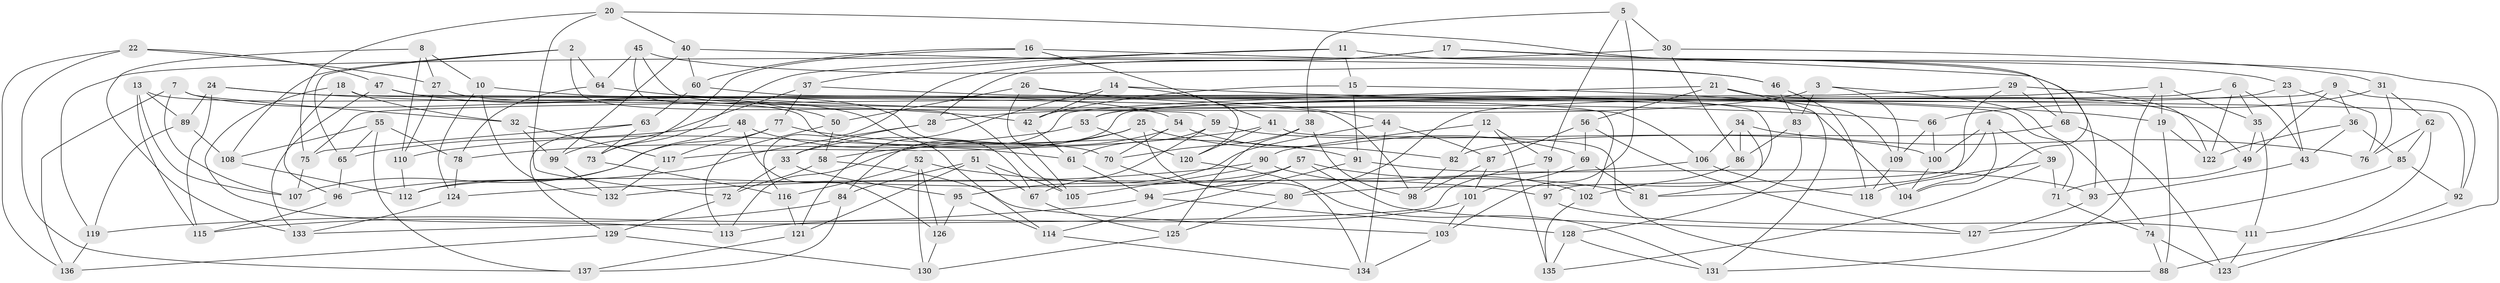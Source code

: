 // coarse degree distribution, {4: 0.449438202247191, 5: 0.056179775280898875, 6: 0.48314606741573035, 3: 0.011235955056179775}
// Generated by graph-tools (version 1.1) at 2025/42/03/06/25 10:42:16]
// undirected, 137 vertices, 274 edges
graph export_dot {
graph [start="1"]
  node [color=gray90,style=filled];
  1;
  2;
  3;
  4;
  5;
  6;
  7;
  8;
  9;
  10;
  11;
  12;
  13;
  14;
  15;
  16;
  17;
  18;
  19;
  20;
  21;
  22;
  23;
  24;
  25;
  26;
  27;
  28;
  29;
  30;
  31;
  32;
  33;
  34;
  35;
  36;
  37;
  38;
  39;
  40;
  41;
  42;
  43;
  44;
  45;
  46;
  47;
  48;
  49;
  50;
  51;
  52;
  53;
  54;
  55;
  56;
  57;
  58;
  59;
  60;
  61;
  62;
  63;
  64;
  65;
  66;
  67;
  68;
  69;
  70;
  71;
  72;
  73;
  74;
  75;
  76;
  77;
  78;
  79;
  80;
  81;
  82;
  83;
  84;
  85;
  86;
  87;
  88;
  89;
  90;
  91;
  92;
  93;
  94;
  95;
  96;
  97;
  98;
  99;
  100;
  101;
  102;
  103;
  104;
  105;
  106;
  107;
  108;
  109;
  110;
  111;
  112;
  113;
  114;
  115;
  116;
  117;
  118;
  119;
  120;
  121;
  122;
  123;
  124;
  125;
  126;
  127;
  128;
  129;
  130;
  131;
  132;
  133;
  134;
  135;
  136;
  137;
  1 -- 53;
  1 -- 131;
  1 -- 19;
  1 -- 35;
  2 -- 64;
  2 -- 105;
  2 -- 108;
  2 -- 65;
  3 -- 28;
  3 -- 83;
  3 -- 109;
  3 -- 74;
  4 -- 100;
  4 -- 80;
  4 -- 104;
  4 -- 39;
  5 -- 30;
  5 -- 103;
  5 -- 79;
  5 -- 38;
  6 -- 35;
  6 -- 43;
  6 -- 80;
  6 -- 122;
  7 -- 114;
  7 -- 136;
  7 -- 32;
  7 -- 107;
  8 -- 110;
  8 -- 27;
  8 -- 10;
  8 -- 133;
  9 -- 117;
  9 -- 49;
  9 -- 36;
  9 -- 92;
  10 -- 132;
  10 -- 54;
  10 -- 124;
  11 -- 37;
  11 -- 15;
  11 -- 73;
  11 -- 88;
  12 -- 135;
  12 -- 79;
  12 -- 90;
  12 -- 82;
  13 -- 89;
  13 -- 70;
  13 -- 107;
  13 -- 115;
  14 -- 42;
  14 -- 120;
  14 -- 19;
  14 -- 121;
  15 -- 91;
  15 -- 42;
  15 -- 109;
  16 -- 60;
  16 -- 73;
  16 -- 41;
  16 -- 93;
  17 -- 23;
  17 -- 28;
  17 -- 104;
  17 -- 116;
  18 -- 32;
  18 -- 102;
  18 -- 96;
  18 -- 113;
  19 -- 88;
  19 -- 122;
  20 -- 75;
  20 -- 68;
  20 -- 72;
  20 -- 40;
  21 -- 49;
  21 -- 56;
  21 -- 84;
  21 -- 131;
  22 -- 136;
  22 -- 27;
  22 -- 47;
  22 -- 137;
  23 -- 43;
  23 -- 76;
  23 -- 53;
  24 -- 98;
  24 -- 115;
  24 -- 89;
  24 -- 42;
  25 -- 33;
  25 -- 69;
  25 -- 131;
  25 -- 58;
  26 -- 50;
  26 -- 105;
  26 -- 97;
  26 -- 44;
  27 -- 110;
  27 -- 67;
  28 -- 96;
  28 -- 33;
  29 -- 81;
  29 -- 68;
  29 -- 75;
  29 -- 122;
  30 -- 86;
  30 -- 119;
  30 -- 31;
  31 -- 76;
  31 -- 62;
  31 -- 66;
  32 -- 117;
  32 -- 99;
  33 -- 72;
  33 -- 95;
  34 -- 106;
  34 -- 76;
  34 -- 86;
  34 -- 81;
  35 -- 49;
  35 -- 111;
  36 -- 43;
  36 -- 122;
  36 -- 85;
  37 -- 71;
  37 -- 77;
  37 -- 99;
  38 -- 70;
  38 -- 125;
  38 -- 98;
  39 -- 135;
  39 -- 71;
  39 -- 118;
  40 -- 46;
  40 -- 99;
  40 -- 60;
  41 -- 120;
  41 -- 88;
  41 -- 110;
  42 -- 61;
  43 -- 93;
  44 -- 95;
  44 -- 134;
  44 -- 87;
  45 -- 59;
  45 -- 64;
  45 -- 106;
  45 -- 46;
  46 -- 83;
  46 -- 118;
  47 -- 50;
  47 -- 92;
  47 -- 133;
  48 -- 126;
  48 -- 65;
  48 -- 61;
  48 -- 112;
  49 -- 71;
  50 -- 113;
  50 -- 58;
  51 -- 84;
  51 -- 121;
  51 -- 67;
  51 -- 105;
  52 -- 126;
  52 -- 97;
  52 -- 130;
  52 -- 116;
  53 -- 78;
  53 -- 120;
  54 -- 82;
  54 -- 113;
  54 -- 70;
  55 -- 78;
  55 -- 108;
  55 -- 137;
  55 -- 65;
  56 -- 127;
  56 -- 87;
  56 -- 69;
  57 -- 81;
  57 -- 127;
  57 -- 112;
  57 -- 94;
  58 -- 103;
  58 -- 72;
  59 -- 61;
  59 -- 100;
  59 -- 67;
  60 -- 63;
  60 -- 104;
  61 -- 94;
  62 -- 85;
  62 -- 76;
  62 -- 111;
  63 -- 129;
  63 -- 73;
  63 -- 75;
  64 -- 78;
  64 -- 66;
  65 -- 96;
  66 -- 109;
  66 -- 100;
  67 -- 125;
  68 -- 82;
  68 -- 123;
  69 -- 101;
  69 -- 81;
  70 -- 80;
  71 -- 74;
  72 -- 129;
  73 -- 116;
  74 -- 88;
  74 -- 123;
  75 -- 107;
  77 -- 91;
  77 -- 117;
  77 -- 107;
  78 -- 124;
  79 -- 133;
  79 -- 97;
  80 -- 125;
  82 -- 98;
  83 -- 86;
  83 -- 128;
  84 -- 137;
  84 -- 115;
  85 -- 127;
  85 -- 92;
  86 -- 102;
  87 -- 101;
  87 -- 98;
  89 -- 108;
  89 -- 119;
  90 -- 102;
  90 -- 105;
  90 -- 132;
  91 -- 93;
  91 -- 114;
  92 -- 123;
  93 -- 127;
  94 -- 128;
  94 -- 119;
  95 -- 114;
  95 -- 126;
  96 -- 115;
  97 -- 111;
  99 -- 132;
  100 -- 104;
  101 -- 103;
  101 -- 113;
  102 -- 135;
  103 -- 134;
  106 -- 118;
  106 -- 124;
  108 -- 112;
  109 -- 118;
  110 -- 112;
  111 -- 123;
  114 -- 134;
  116 -- 121;
  117 -- 132;
  119 -- 136;
  120 -- 134;
  121 -- 137;
  124 -- 133;
  125 -- 130;
  126 -- 130;
  128 -- 135;
  128 -- 131;
  129 -- 130;
  129 -- 136;
}
